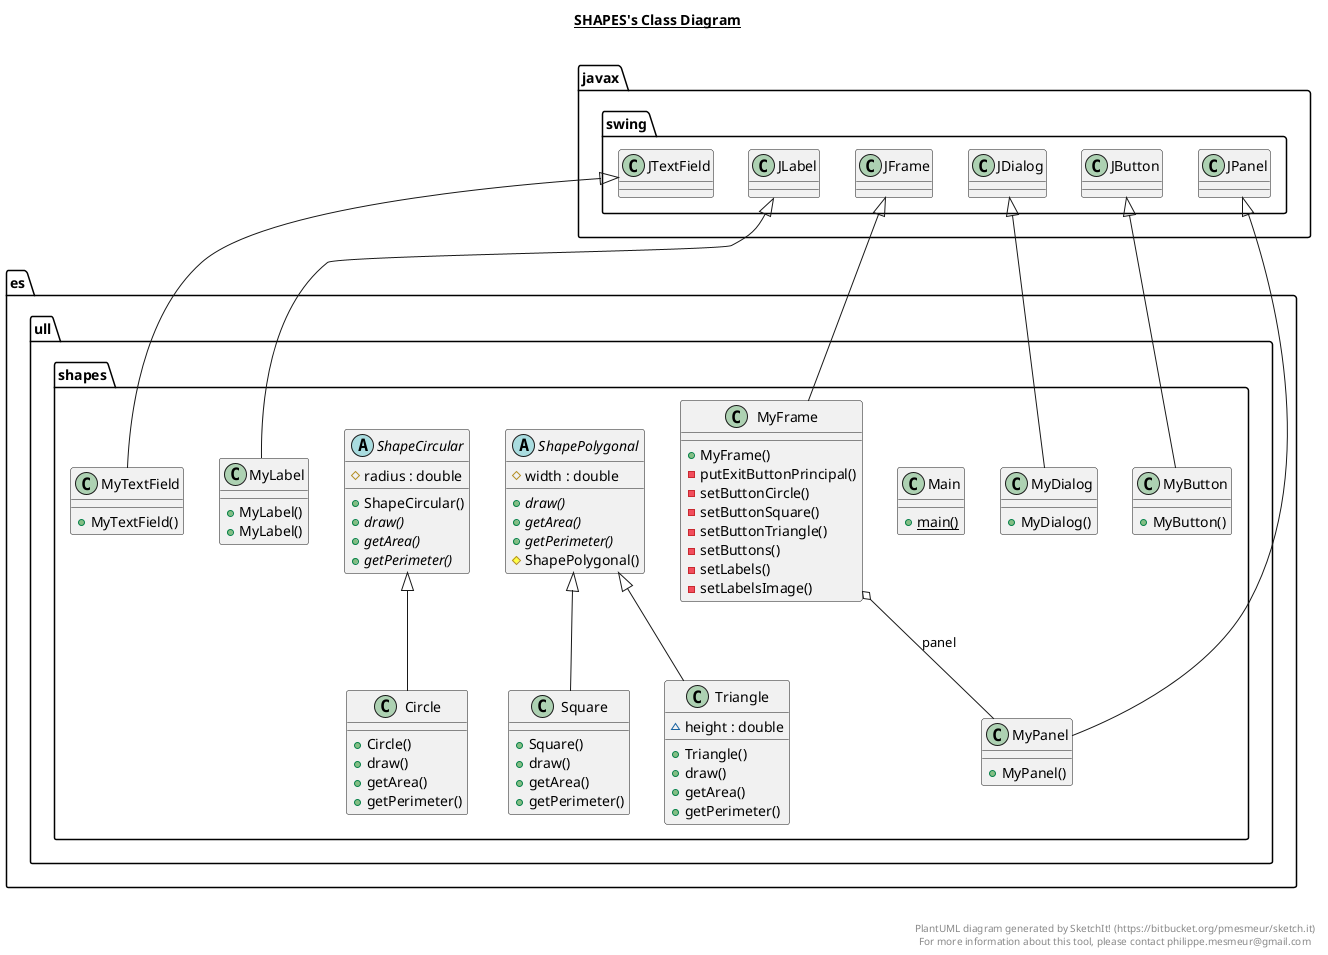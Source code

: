 @startuml

title __SHAPES's Class Diagram__\n

  namespace es.ull.shapes {
    class es.ull.shapes.Circle {
        + Circle()
        + draw()
        + getArea()
        + getPerimeter()
    }
  }
  

  namespace es.ull.shapes {
    class es.ull.shapes.Main {
        {static} + main()
    }
  }
  

  namespace es.ull.shapes {
    class es.ull.shapes.MyButton {
        + MyButton()
    }
  }
  

  namespace es.ull.shapes {
    class es.ull.shapes.MyDialog {
        + MyDialog()
    }
  }
  

  namespace es.ull.shapes {
    class es.ull.shapes.MyFrame {
        + MyFrame()
        - putExitButtonPrincipal()
        - setButtonCircle()
        - setButtonSquare()
        - setButtonTriangle()
        - setButtons()
        - setLabels()
        - setLabelsImage()
    }
  }
  

  namespace es.ull.shapes {
    class es.ull.shapes.MyLabel {
        + MyLabel()
        + MyLabel()
    }
  }
  

  namespace es.ull.shapes {
    class es.ull.shapes.MyPanel {
        + MyPanel()
    }
  }
  

  namespace es.ull.shapes {
    class es.ull.shapes.MyTextField {
        + MyTextField()
    }
  }
  

  namespace es.ull.shapes {
    abstract class es.ull.shapes.ShapeCircular {
        # radius : double
        + ShapeCircular()
        {abstract} + draw()
        {abstract} + getArea()
        {abstract} + getPerimeter()
    }
  }
  

  namespace es.ull.shapes {
    abstract class es.ull.shapes.ShapePolygonal {
        # width : double
        {abstract} + draw()
        {abstract} + getArea()
        {abstract} + getPerimeter()
        # ShapePolygonal()
    }
  }
  

  namespace es.ull.shapes {
    class es.ull.shapes.Square {
        + Square()
        + draw()
        + getArea()
        + getPerimeter()
    }
  }
  

  namespace es.ull.shapes {
    class es.ull.shapes.Triangle {
        ~ height : double
        + Triangle()
        + draw()
        + getArea()
        + getPerimeter()
    }
  }
  

  es.ull.shapes.Circle -up-|> es.ull.shapes.ShapeCircular
  es.ull.shapes.MyButton -up-|> javax.swing.JButton
  es.ull.shapes.MyDialog -up-|> javax.swing.JDialog
  es.ull.shapes.MyFrame -up-|> javax.swing.JFrame
  es.ull.shapes.MyFrame o-- es.ull.shapes.MyPanel : panel
  es.ull.shapes.MyLabel -up-|> javax.swing.JLabel
  es.ull.shapes.MyPanel -up-|> javax.swing.JPanel
  es.ull.shapes.MyTextField -up-|> javax.swing.JTextField
  es.ull.shapes.Square -up-|> es.ull.shapes.ShapePolygonal
  es.ull.shapes.Triangle -up-|> es.ull.shapes.ShapePolygonal


right footer


PlantUML diagram generated by SketchIt! (https://bitbucket.org/pmesmeur/sketch.it)
For more information about this tool, please contact philippe.mesmeur@gmail.com
endfooter

@enduml
